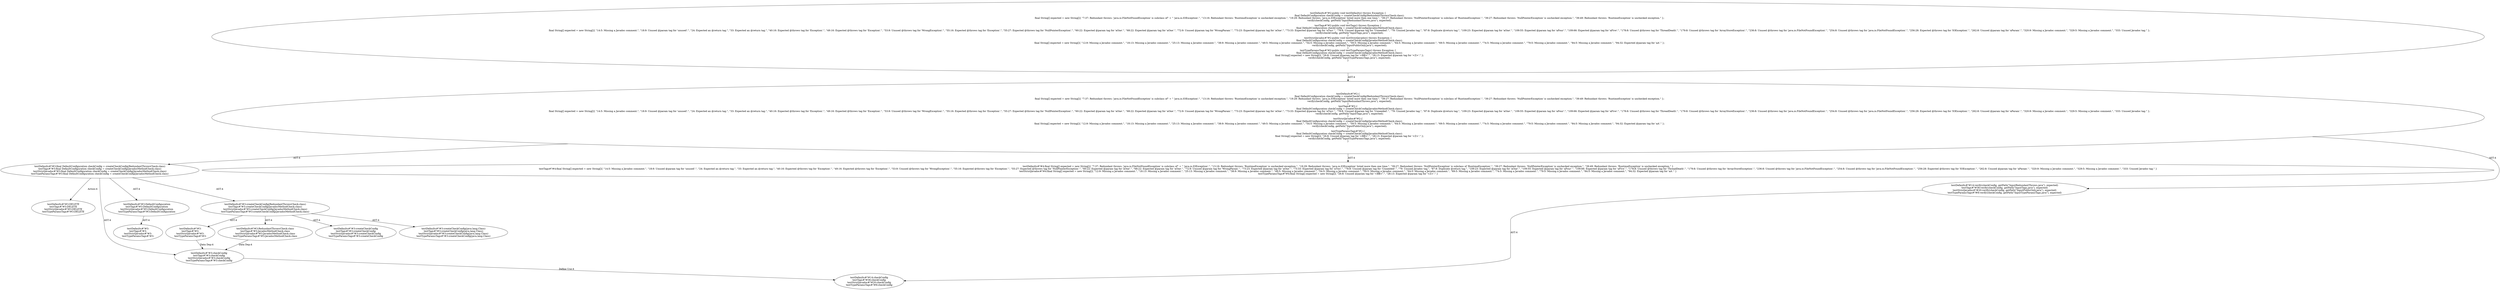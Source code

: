 digraph "Pattern" {
0 [label="testDefaults#?#3:DELETE
testTags#?#3:DELETE
testStrictJavadoc#?#3:DELETE
testTypeParamsTags#?#3:DELETE" shape=ellipse]
1 [label="testDefaults#?#3:final DefaultConfiguration checkConfig = createCheckConfig(RedundantThrowsCheck.class)
testTags#?#3:final DefaultConfiguration checkConfig = createCheckConfig(JavadocMethodCheck.class)
testStrictJavadoc#?#3:final DefaultConfiguration checkConfig = createCheckConfig(JavadocMethodCheck.class)
testTypeParamsTags#?#3:final DefaultConfiguration checkConfig = createCheckConfig(JavadocMethodCheck.class)" shape=ellipse]
2 [label="testDefaults#?#2:\{
    final DefaultConfiguration checkConfig = createCheckConfig(RedundantThrowsCheck.class);
    final String[] expected = new String[]\{ \"7:37: Redundant throws: 'java.io.FileNotFoundException' is subclass of\" + \" 'java.io.IOException'.\", \"13:16: Redundant throws: 'RuntimeException' is unchecked exception.\", \"19:29: Redundant throws: 'java.io.IOException' listed more then one time.\", \"39:27: Redundant throws: 'NullPointerException' is subclass of 'RuntimeException'.\", \"39:27: Redundant throws: 'NullPointerException' is unchecked exception.\", \"39:49: Redundant throws: 'RuntimeException' is unchecked exception.\" \};
    verify(checkConfig, getPath(\"InputRedundantThrows.java\"), expected);
\}
testTags#?#2:\{
    final DefaultConfiguration checkConfig = createCheckConfig(JavadocMethodCheck.class);
    final String[] expected = new String[]\{ \"14:5: Missing a Javadoc comment.\", \"18:9: Unused @param tag for 'unused'.\", \"24: Expected an @return tag.\", \"33: Expected an @return tag.\", \"40:16: Expected @throws tag for 'Exception'.\", \"49:16: Expected @throws tag for 'Exception'.\", \"53:9: Unused @throws tag for 'WrongException'.\", \"55:16: Expected @throws tag for 'Exception'.\", \"55:27: Expected @throws tag for 'NullPointerException'.\", \"60:22: Expected @param tag for 'aOne'.\", \"68:22: Expected @param tag for 'aOne'.\", \"72:9: Unused @param tag for 'WrongParam'.\", \"73:23: Expected @param tag for 'aOne'.\", \"73:33: Expected @param tag for 'aTwo'.\", \"78:8: Unused @param tag for 'Unneeded'.\", \"79: Unused Javadoc tag.\", \"87:8: Duplicate @return tag.\", \"109:23: Expected @param tag for 'aOne'.\", \"109:55: Expected @param tag for 'aFour'.\", \"109:66: Expected @param tag for 'aFive'.\", \"178:8: Unused @throws tag for 'ThreadDeath'.\", \"179:8: Unused @throws tag for 'ArrayStoreException'.\", \"236:8: Unused @throws tag for 'java.io.FileNotFoundException'.\", \"254:8: Unused @throws tag for 'java.io.FileNotFoundException'.\", \"256:28: Expected @throws tag for 'IOException'.\", \"262:8: Unused @param tag for 'aParam'.\", \"320:9: Missing a Javadoc comment.\", \"329:5: Missing a Javadoc comment.\", \"333: Unused Javadoc tag.\" \};
    verify(checkConfig, getPath(\"InputTags.java\"), expected);
\}
testStrictJavadoc#?#2:\{
    final DefaultConfiguration checkConfig = createCheckConfig(JavadocMethodCheck.class);
    final String[] expected = new String[]\{ \"12:9: Missing a Javadoc comment.\", \"18:13: Missing a Javadoc comment.\", \"25:13: Missing a Javadoc comment.\", \"38:9: Missing a Javadoc comment.\", \"49:5: Missing a Javadoc comment.\", \"54:5: Missing a Javadoc comment.\", \"59:5: Missing a Javadoc comment.\", \"64:5: Missing a Javadoc comment.\", \"69:5: Missing a Javadoc comment.\", \"74:5: Missing a Javadoc comment.\", \"79:5: Missing a Javadoc comment.\", \"84:5: Missing a Javadoc comment.\", \"94:32: Expected @param tag for 'aA'.\" \};
    verify(checkConfig, getPath(\"InputPublicOnly.java\"), expected);
\}
testTypeParamsTags#?#2:\{
    final DefaultConfiguration checkConfig = createCheckConfig(JavadocMethodCheck.class);
    final String[] expected = new String[]\{ \"26:8: Unused @param tag for '<BB>'.\", \"28:13: Expected @param tag for '<Z>'.\" \};
    verify(checkConfig, getPath(\"InputTypeParamsTags.java\"), expected);
\}" shape=ellipse]
3 [label="testDefaults#?#2:public void testDefaults() throws Exception \{
    final DefaultConfiguration checkConfig = createCheckConfig(RedundantThrowsCheck.class);
    final String[] expected = new String[]\{ \"7:37: Redundant throws: 'java.io.FileNotFoundException' is subclass of\" + \" 'java.io.IOException'.\", \"13:16: Redundant throws: 'RuntimeException' is unchecked exception.\", \"19:29: Redundant throws: 'java.io.IOException' listed more then one time.\", \"39:27: Redundant throws: 'NullPointerException' is subclass of 'RuntimeException'.\", \"39:27: Redundant throws: 'NullPointerException' is unchecked exception.\", \"39:49: Redundant throws: 'RuntimeException' is unchecked exception.\" \};
    verify(checkConfig, getPath(\"InputRedundantThrows.java\"), expected);
\}
testTags#?#2:public void testTags() throws Exception \{
    final DefaultConfiguration checkConfig = createCheckConfig(JavadocMethodCheck.class);
    final String[] expected = new String[]\{ \"14:5: Missing a Javadoc comment.\", \"18:9: Unused @param tag for 'unused'.\", \"24: Expected an @return tag.\", \"33: Expected an @return tag.\", \"40:16: Expected @throws tag for 'Exception'.\", \"49:16: Expected @throws tag for 'Exception'.\", \"53:9: Unused @throws tag for 'WrongException'.\", \"55:16: Expected @throws tag for 'Exception'.\", \"55:27: Expected @throws tag for 'NullPointerException'.\", \"60:22: Expected @param tag for 'aOne'.\", \"68:22: Expected @param tag for 'aOne'.\", \"72:9: Unused @param tag for 'WrongParam'.\", \"73:23: Expected @param tag for 'aOne'.\", \"73:33: Expected @param tag for 'aTwo'.\", \"78:8: Unused @param tag for 'Unneeded'.\", \"79: Unused Javadoc tag.\", \"87:8: Duplicate @return tag.\", \"109:23: Expected @param tag for 'aOne'.\", \"109:55: Expected @param tag for 'aFour'.\", \"109:66: Expected @param tag for 'aFive'.\", \"178:8: Unused @throws tag for 'ThreadDeath'.\", \"179:8: Unused @throws tag for 'ArrayStoreException'.\", \"236:8: Unused @throws tag for 'java.io.FileNotFoundException'.\", \"254:8: Unused @throws tag for 'java.io.FileNotFoundException'.\", \"256:28: Expected @throws tag for 'IOException'.\", \"262:8: Unused @param tag for 'aParam'.\", \"320:9: Missing a Javadoc comment.\", \"329:5: Missing a Javadoc comment.\", \"333: Unused Javadoc tag.\" \};
    verify(checkConfig, getPath(\"InputTags.java\"), expected);
\}
testStrictJavadoc#?#2:public void testStrictJavadoc() throws Exception \{
    final DefaultConfiguration checkConfig = createCheckConfig(JavadocMethodCheck.class);
    final String[] expected = new String[]\{ \"12:9: Missing a Javadoc comment.\", \"18:13: Missing a Javadoc comment.\", \"25:13: Missing a Javadoc comment.\", \"38:9: Missing a Javadoc comment.\", \"49:5: Missing a Javadoc comment.\", \"54:5: Missing a Javadoc comment.\", \"59:5: Missing a Javadoc comment.\", \"64:5: Missing a Javadoc comment.\", \"69:5: Missing a Javadoc comment.\", \"74:5: Missing a Javadoc comment.\", \"79:5: Missing a Javadoc comment.\", \"84:5: Missing a Javadoc comment.\", \"94:32: Expected @param tag for 'aA'.\" \};
    verify(checkConfig, getPath(\"InputPublicOnly.java\"), expected);
\}
testTypeParamsTags#?#2:public void testTypeParamsTags() throws Exception \{
    final DefaultConfiguration checkConfig = createCheckConfig(JavadocMethodCheck.class);
    final String[] expected = new String[]\{ \"26:8: Unused @param tag for '<BB>'.\", \"28:13: Expected @param tag for '<Z>'.\" \};
    verify(checkConfig, getPath(\"InputTypeParamsTags.java\"), expected);
\}" shape=ellipse]
4 [label="testDefaults#?#4:final String[] expected = new String[]\{ \"7:37: Redundant throws: 'java.io.FileNotFoundException' is subclass of\" + \" 'java.io.IOException'.\", \"13:16: Redundant throws: 'RuntimeException' is unchecked exception.\", \"19:29: Redundant throws: 'java.io.IOException' listed more then one time.\", \"39:27: Redundant throws: 'NullPointerException' is subclass of 'RuntimeException'.\", \"39:27: Redundant throws: 'NullPointerException' is unchecked exception.\", \"39:49: Redundant throws: 'RuntimeException' is unchecked exception.\" \}
testTags#?#4:final String[] expected = new String[]\{ \"14:5: Missing a Javadoc comment.\", \"18:9: Unused @param tag for 'unused'.\", \"24: Expected an @return tag.\", \"33: Expected an @return tag.\", \"40:16: Expected @throws tag for 'Exception'.\", \"49:16: Expected @throws tag for 'Exception'.\", \"53:9: Unused @throws tag for 'WrongException'.\", \"55:16: Expected @throws tag for 'Exception'.\", \"55:27: Expected @throws tag for 'NullPointerException'.\", \"60:22: Expected @param tag for 'aOne'.\", \"68:22: Expected @param tag for 'aOne'.\", \"72:9: Unused @param tag for 'WrongParam'.\", \"73:23: Expected @param tag for 'aOne'.\", \"73:33: Expected @param tag for 'aTwo'.\", \"78:8: Unused @param tag for 'Unneeded'.\", \"79: Unused Javadoc tag.\", \"87:8: Duplicate @return tag.\", \"109:23: Expected @param tag for 'aOne'.\", \"109:55: Expected @param tag for 'aFour'.\", \"109:66: Expected @param tag for 'aFive'.\", \"178:8: Unused @throws tag for 'ThreadDeath'.\", \"179:8: Unused @throws tag for 'ArrayStoreException'.\", \"236:8: Unused @throws tag for 'java.io.FileNotFoundException'.\", \"254:8: Unused @throws tag for 'java.io.FileNotFoundException'.\", \"256:28: Expected @throws tag for 'IOException'.\", \"262:8: Unused @param tag for 'aParam'.\", \"320:9: Missing a Javadoc comment.\", \"329:5: Missing a Javadoc comment.\", \"333: Unused Javadoc tag.\" \}
testStrictJavadoc#?#4:final String[] expected = new String[]\{ \"12:9: Missing a Javadoc comment.\", \"18:13: Missing a Javadoc comment.\", \"25:13: Missing a Javadoc comment.\", \"38:9: Missing a Javadoc comment.\", \"49:5: Missing a Javadoc comment.\", \"54:5: Missing a Javadoc comment.\", \"59:5: Missing a Javadoc comment.\", \"64:5: Missing a Javadoc comment.\", \"69:5: Missing a Javadoc comment.\", \"74:5: Missing a Javadoc comment.\", \"79:5: Missing a Javadoc comment.\", \"84:5: Missing a Javadoc comment.\", \"94:32: Expected @param tag for 'aA'.\" \}
testTypeParamsTags#?#4:final String[] expected = new String[]\{ \"26:8: Unused @param tag for '<BB>'.\", \"28:13: Expected @param tag for '<Z>'.\" \}" shape=ellipse]
5 [label="testDefaults#?#14:verify(checkConfig, getPath(\"InputRedundantThrows.java\"), expected)
testTags#?#36:verify(checkConfig, getPath(\"InputTags.java\"), expected)
testStrictJavadoc#?#20:verify(checkConfig, getPath(\"InputPublicOnly.java\"), expected)
testTypeParamsTags#?#8:verify(checkConfig, getPath(\"InputTypeParamsTags.java\"), expected)" shape=ellipse]
6 [label="testDefaults#?#3:checkConfig
testTags#?#3:checkConfig
testStrictJavadoc#?#3:checkConfig
testTypeParamsTags#?#3:checkConfig" shape=ellipse]
7 [label="testDefaults#?#3:
testTags#?#3:
testStrictJavadoc#?#3:
testTypeParamsTags#?#3:" shape=ellipse]
8 [label="testDefaults#?#3:RedundantThrowsCheck.class
testTags#?#3:JavadocMethodCheck.class
testStrictJavadoc#?#3:JavadocMethodCheck.class
testTypeParamsTags#?#3:JavadocMethodCheck.class" shape=ellipse]
9 [label="testDefaults#?#14:checkConfig
testTags#?#36:checkConfig
testStrictJavadoc#?#20:checkConfig
testTypeParamsTags#?#8:checkConfig" shape=ellipse]
10 [label="testDefaults#?#3:DefaultConfiguration
testTags#?#3:DefaultConfiguration
testStrictJavadoc#?#3:DefaultConfiguration
testTypeParamsTags#?#3:DefaultConfiguration" shape=ellipse]
11 [label="testDefaults#?#3:
testTags#?#3:
testStrictJavadoc#?#3:
testTypeParamsTags#?#3:" shape=ellipse]
12 [label="testDefaults#?#3:createCheckConfig(RedundantThrowsCheck.class)
testTags#?#3:createCheckConfig(JavadocMethodCheck.class)
testStrictJavadoc#?#3:createCheckConfig(JavadocMethodCheck.class)
testTypeParamsTags#?#3:createCheckConfig(JavadocMethodCheck.class)" shape=ellipse]
13 [label="testDefaults#?#3:createCheckConfig
testTags#?#3:createCheckConfig
testStrictJavadoc#?#3:createCheckConfig
testTypeParamsTags#?#3:createCheckConfig" shape=ellipse]
14 [label="testDefaults#?#3:createCheckConfig(java.lang.Class)
testTags#?#3:createCheckConfig(java.lang.Class)
testStrictJavadoc#?#3:createCheckConfig(java.lang.Class)
testTypeParamsTags#?#3:createCheckConfig(java.lang.Class)" shape=ellipse]
1 -> 0 [label="Action:4"];
1 -> 6 [label="AST:4"];
1 -> 10 [label="AST:4"];
1 -> 12 [label="AST:4"];
2 -> 1 [label="AST:4"];
2 -> 4 [label="AST:4"];
2 -> 5 [label="AST:4"];
3 -> 2 [label="AST:4"];
5 -> 9 [label="AST:4"];
6 -> 9 [label="Define Use:4"];
7 -> 6 [label="Data Dep:4"];
8 -> 6 [label="Data Dep:4"];
10 -> 11 [label="AST:4"];
12 -> 7 [label="AST:4"];
12 -> 8 [label="AST:4"];
12 -> 13 [label="AST:4"];
12 -> 14 [label="AST:4"];
}